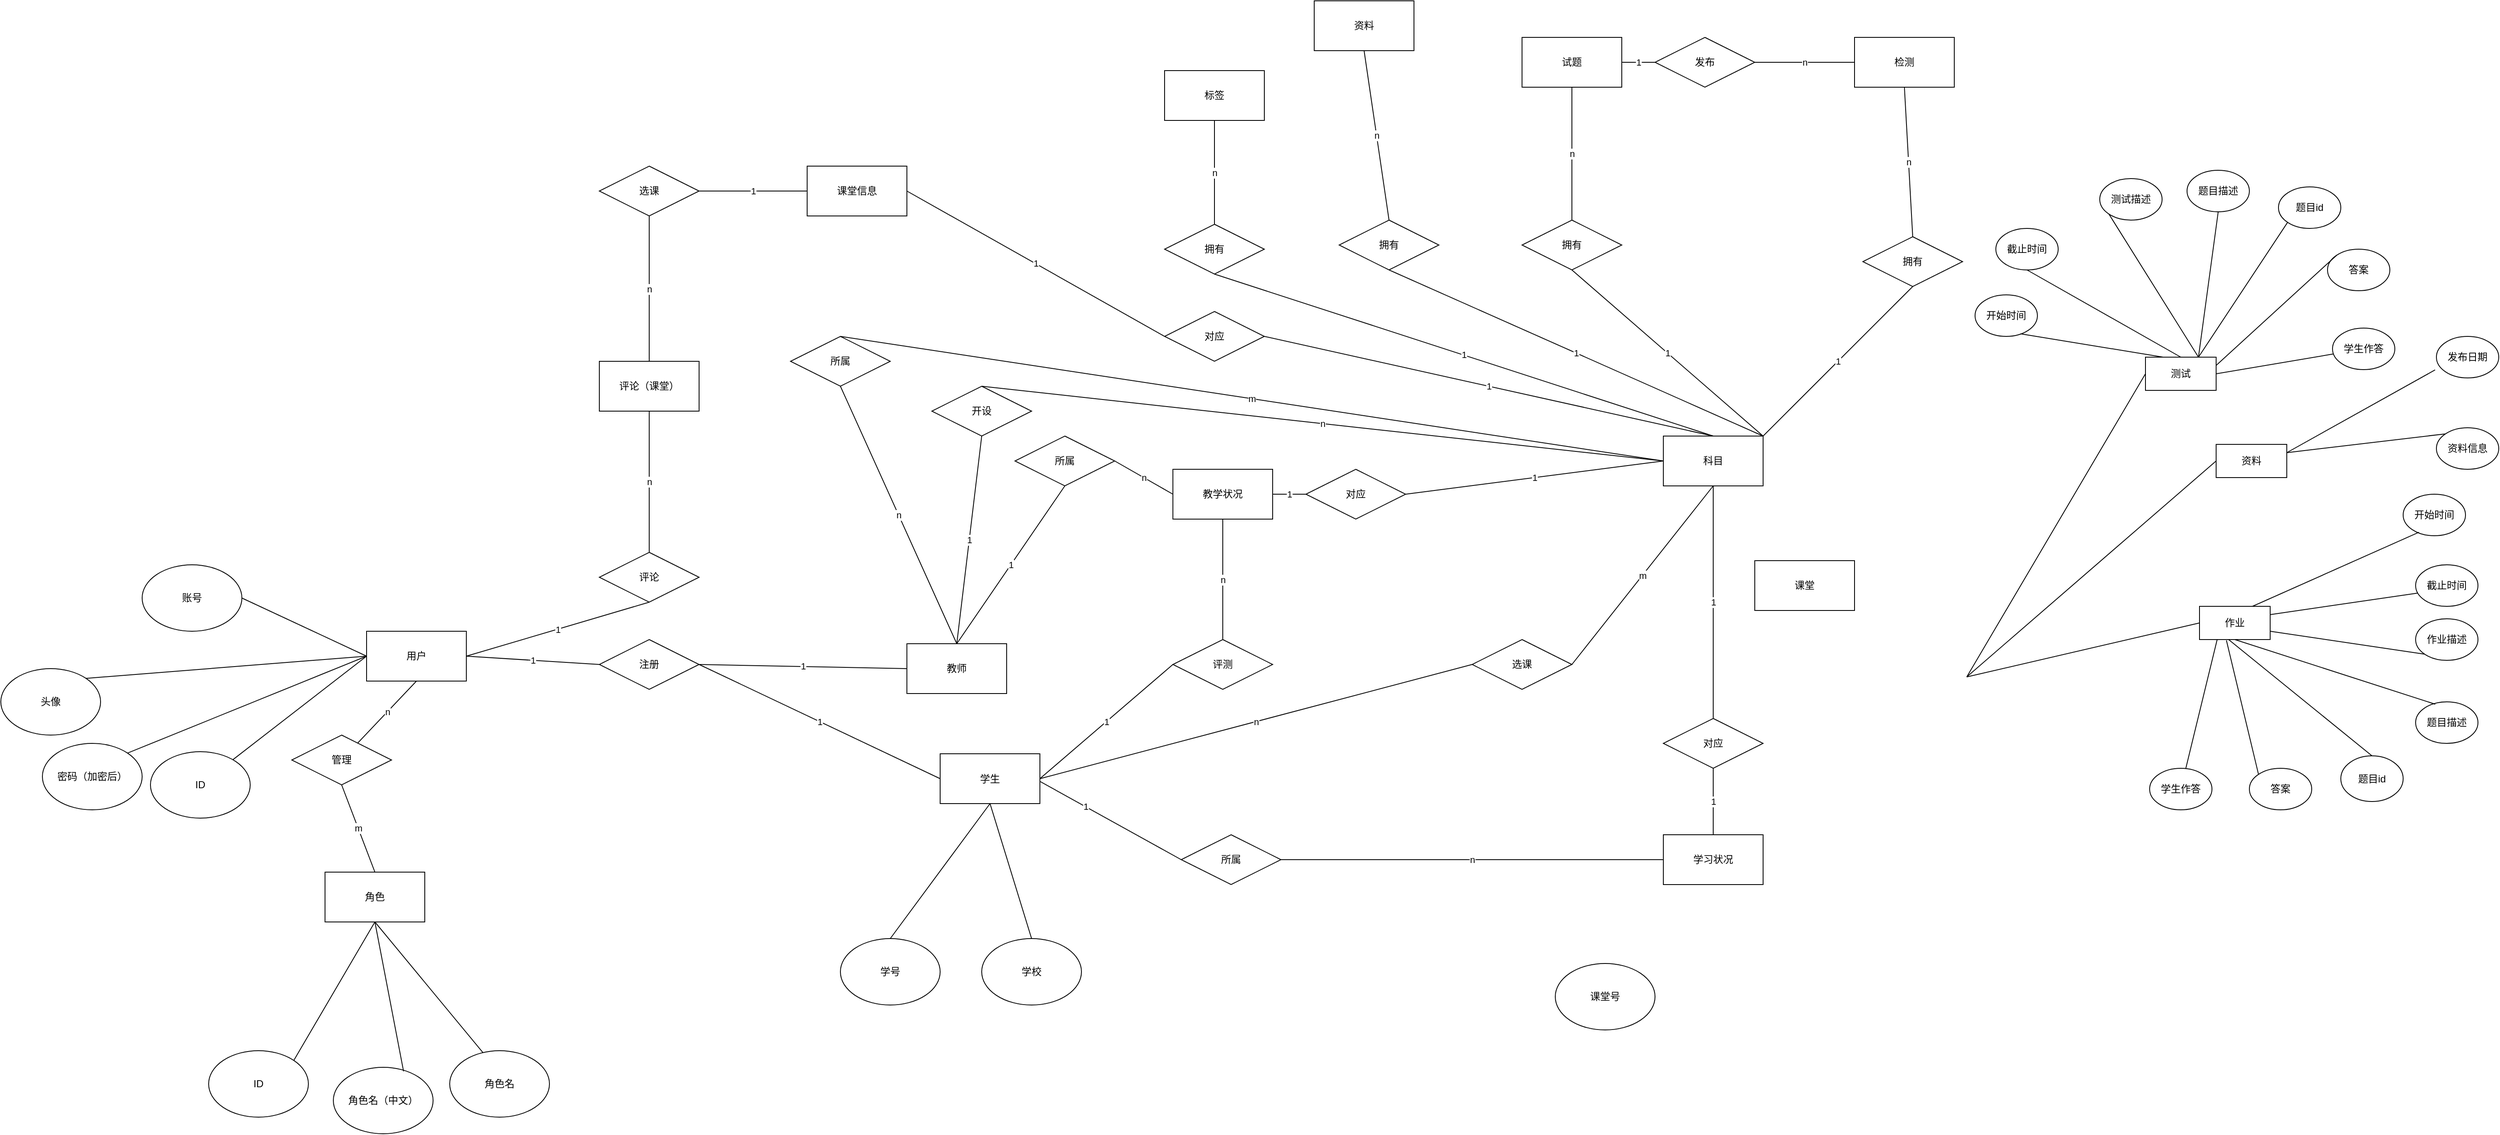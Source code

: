 <mxfile version="24.4.2" type="github">
  <diagram name="第 1 页" id="cqVoouBwEhZ9X5KKcfai">
    <mxGraphModel dx="3154" dy="1915" grid="1" gridSize="10" guides="1" tooltips="1" connect="1" arrows="1" fold="1" page="1" pageScale="1" pageWidth="827" pageHeight="1169" math="0" shadow="0">
      <root>
        <mxCell id="0" />
        <mxCell id="1" parent="0" />
        <mxCell id="4bgU9eHifBUtjP_TErYf-2" value="教师" style="rounded=0;whiteSpace=wrap;html=1;" parent="1" vertex="1">
          <mxGeometry y="130" width="120" height="60" as="geometry" />
        </mxCell>
        <mxCell id="4bgU9eHifBUtjP_TErYf-3" value="角色" style="rounded=0;whiteSpace=wrap;html=1;" parent="1" vertex="1">
          <mxGeometry x="-700" y="405" width="120" height="60" as="geometry" />
        </mxCell>
        <mxCell id="4bgU9eHifBUtjP_TErYf-4" value="科目" style="rounded=0;whiteSpace=wrap;html=1;" parent="1" vertex="1">
          <mxGeometry x="910" y="-120" width="120" height="60" as="geometry" />
        </mxCell>
        <mxCell id="4bgU9eHifBUtjP_TErYf-6" value="用户" style="rounded=0;whiteSpace=wrap;html=1;" parent="1" vertex="1">
          <mxGeometry x="-650" y="115" width="120" height="60" as="geometry" />
        </mxCell>
        <mxCell id="4bgU9eHifBUtjP_TErYf-8" value="课堂信息" style="rounded=0;whiteSpace=wrap;html=1;" parent="1" vertex="1">
          <mxGeometry x="-120" y="-445" width="120" height="60" as="geometry" />
        </mxCell>
        <mxCell id="_ENiOjXf8TxeeVIYlNAx-7" value="" style="edgeStyle=orthogonalEdgeStyle;rounded=0;orthogonalLoop=1;jettySize=auto;html=1;curved=1;strokeColor=none;" parent="1" source="NrnrOwtd3N4r6KxvUDXM-1" target="4bgU9eHifBUtjP_TErYf-4" edge="1">
          <mxGeometry relative="1" as="geometry" />
        </mxCell>
        <mxCell id="_ENiOjXf8TxeeVIYlNAx-1" value="管理" style="rhombus;whiteSpace=wrap;html=1;" parent="1" vertex="1">
          <mxGeometry x="-740" y="240" width="120" height="60" as="geometry" />
        </mxCell>
        <mxCell id="_ENiOjXf8TxeeVIYlNAx-10" value="m" style="endArrow=none;html=1;rounded=0;exitX=0.5;exitY=1;exitDx=0;exitDy=0;entryX=0.5;entryY=0;entryDx=0;entryDy=0;" parent="1" source="_ENiOjXf8TxeeVIYlNAx-1" target="4bgU9eHifBUtjP_TErYf-3" edge="1">
          <mxGeometry width="50" height="50" relative="1" as="geometry">
            <mxPoint x="320" y="610" as="sourcePoint" />
            <mxPoint x="190" y="730" as="targetPoint" />
          </mxGeometry>
        </mxCell>
        <mxCell id="_ENiOjXf8TxeeVIYlNAx-12" value="注册" style="rhombus;whiteSpace=wrap;html=1;" parent="1" vertex="1">
          <mxGeometry x="-370" y="125" width="120" height="60" as="geometry" />
        </mxCell>
        <mxCell id="_ENiOjXf8TxeeVIYlNAx-14" value="n" style="endArrow=none;html=1;rounded=0;exitX=0.5;exitY=1;exitDx=0;exitDy=0;" parent="1" source="4bgU9eHifBUtjP_TErYf-6" target="_ENiOjXf8TxeeVIYlNAx-1" edge="1">
          <mxGeometry width="50" height="50" relative="1" as="geometry">
            <mxPoint x="390" y="500" as="sourcePoint" />
            <mxPoint x="390" y="530" as="targetPoint" />
          </mxGeometry>
        </mxCell>
        <mxCell id="_ENiOjXf8TxeeVIYlNAx-17" value="1" style="endArrow=none;html=1;rounded=0;exitX=0;exitY=0.5;exitDx=0;exitDy=0;entryX=1;entryY=0.5;entryDx=0;entryDy=0;" parent="1" source="_ENiOjXf8TxeeVIYlNAx-12" target="4bgU9eHifBUtjP_TErYf-6" edge="1">
          <mxGeometry width="50" height="50" relative="1" as="geometry">
            <mxPoint x="400" y="280" as="sourcePoint" />
            <mxPoint x="-100" y="370" as="targetPoint" />
          </mxGeometry>
        </mxCell>
        <mxCell id="_ENiOjXf8TxeeVIYlNAx-18" value="1" style="endArrow=none;html=1;rounded=0;entryX=0;entryY=0.5;entryDx=0;entryDy=0;exitX=1;exitY=0.5;exitDx=0;exitDy=0;" parent="1" source="_ENiOjXf8TxeeVIYlNAx-12" target="4bgU9eHifBUtjP_TErYf-1" edge="1">
          <mxGeometry width="50" height="50" relative="1" as="geometry">
            <mxPoint x="515" y="320" as="sourcePoint" />
            <mxPoint x="565" y="270" as="targetPoint" />
          </mxGeometry>
        </mxCell>
        <mxCell id="_ENiOjXf8TxeeVIYlNAx-19" value="1" style="endArrow=none;html=1;rounded=0;entryX=0;entryY=0.5;entryDx=0;entryDy=0;exitX=1;exitY=0.5;exitDx=0;exitDy=0;" parent="1" source="_ENiOjXf8TxeeVIYlNAx-12" target="4bgU9eHifBUtjP_TErYf-2" edge="1">
          <mxGeometry width="50" height="50" relative="1" as="geometry">
            <mxPoint x="515" y="320" as="sourcePoint" />
            <mxPoint x="565" y="270" as="targetPoint" />
          </mxGeometry>
        </mxCell>
        <mxCell id="_ENiOjXf8TxeeVIYlNAx-21" value="所属" style="rhombus;whiteSpace=wrap;html=1;" parent="1" vertex="1">
          <mxGeometry x="-140" y="-240" width="120" height="60" as="geometry" />
        </mxCell>
        <mxCell id="_ENiOjXf8TxeeVIYlNAx-22" value="选课" style="rhombus;whiteSpace=wrap;html=1;" parent="1" vertex="1">
          <mxGeometry x="680" y="125" width="120" height="60" as="geometry" />
        </mxCell>
        <mxCell id="_ENiOjXf8TxeeVIYlNAx-23" value="m" style="endArrow=none;html=1;rounded=0;entryX=0;entryY=0.5;entryDx=0;entryDy=0;exitX=0.5;exitY=0;exitDx=0;exitDy=0;" parent="1" source="_ENiOjXf8TxeeVIYlNAx-21" target="4bgU9eHifBUtjP_TErYf-4" edge="1">
          <mxGeometry width="50" height="50" relative="1" as="geometry">
            <mxPoint x="510" as="sourcePoint" />
            <mxPoint x="560" y="-50" as="targetPoint" />
          </mxGeometry>
        </mxCell>
        <mxCell id="_ENiOjXf8TxeeVIYlNAx-24" value="n" style="endArrow=none;html=1;rounded=0;exitX=0.5;exitY=1;exitDx=0;exitDy=0;entryX=0.5;entryY=0;entryDx=0;entryDy=0;" parent="1" source="_ENiOjXf8TxeeVIYlNAx-21" target="4bgU9eHifBUtjP_TErYf-2" edge="1">
          <mxGeometry width="50" height="50" relative="1" as="geometry">
            <mxPoint x="510" as="sourcePoint" />
            <mxPoint x="560" y="-50" as="targetPoint" />
          </mxGeometry>
        </mxCell>
        <mxCell id="_ENiOjXf8TxeeVIYlNAx-25" value="m" style="endArrow=none;html=1;rounded=0;entryX=0.5;entryY=1;entryDx=0;entryDy=0;exitX=1;exitY=0.5;exitDx=0;exitDy=0;" parent="1" source="_ENiOjXf8TxeeVIYlNAx-22" target="4bgU9eHifBUtjP_TErYf-4" edge="1">
          <mxGeometry width="50" height="50" relative="1" as="geometry">
            <mxPoint x="510" as="sourcePoint" />
            <mxPoint x="560" y="-50" as="targetPoint" />
          </mxGeometry>
        </mxCell>
        <mxCell id="_ENiOjXf8TxeeVIYlNAx-26" value="n" style="endArrow=none;html=1;rounded=0;entryX=1;entryY=0.5;entryDx=0;entryDy=0;exitX=0;exitY=0.5;exitDx=0;exitDy=0;" parent="1" source="_ENiOjXf8TxeeVIYlNAx-22" target="4bgU9eHifBUtjP_TErYf-1" edge="1">
          <mxGeometry width="50" height="50" relative="1" as="geometry">
            <mxPoint x="700" y="140" as="sourcePoint" />
            <mxPoint x="560" y="-50" as="targetPoint" />
          </mxGeometry>
        </mxCell>
        <mxCell id="_ENiOjXf8TxeeVIYlNAx-27" value="对应" style="rhombus;whiteSpace=wrap;html=1;" parent="1" vertex="1">
          <mxGeometry x="310" y="-270" width="120" height="60" as="geometry" />
        </mxCell>
        <mxCell id="_ENiOjXf8TxeeVIYlNAx-28" value="1" style="endArrow=none;html=1;rounded=0;entryX=1;entryY=0.5;entryDx=0;entryDy=0;exitX=0;exitY=0.5;exitDx=0;exitDy=0;" parent="1" source="_ENiOjXf8TxeeVIYlNAx-27" target="4bgU9eHifBUtjP_TErYf-8" edge="1">
          <mxGeometry width="50" height="50" relative="1" as="geometry">
            <mxPoint x="510" y="-100" as="sourcePoint" />
            <mxPoint x="560" y="-150" as="targetPoint" />
          </mxGeometry>
        </mxCell>
        <mxCell id="_ENiOjXf8TxeeVIYlNAx-29" value="1" style="endArrow=none;html=1;rounded=0;entryX=1;entryY=0.5;entryDx=0;entryDy=0;exitX=0.5;exitY=0;exitDx=0;exitDy=0;" parent="1" source="4bgU9eHifBUtjP_TErYf-4" target="_ENiOjXf8TxeeVIYlNAx-27" edge="1">
          <mxGeometry width="50" height="50" relative="1" as="geometry">
            <mxPoint x="510" y="-100" as="sourcePoint" />
            <mxPoint x="560" y="-150" as="targetPoint" />
          </mxGeometry>
        </mxCell>
        <mxCell id="_ENiOjXf8TxeeVIYlNAx-30" value="学习状况" style="rounded=0;whiteSpace=wrap;html=1;" parent="1" vertex="1">
          <mxGeometry x="910" y="360" width="120" height="60" as="geometry" />
        </mxCell>
        <mxCell id="_ENiOjXf8TxeeVIYlNAx-32" value="教学状况" style="rounded=0;whiteSpace=wrap;html=1;" parent="1" vertex="1">
          <mxGeometry x="320" y="-80" width="120" height="60" as="geometry" />
        </mxCell>
        <mxCell id="_ENiOjXf8TxeeVIYlNAx-40" value="评论（课堂）" style="rounded=0;whiteSpace=wrap;html=1;" parent="1" vertex="1">
          <mxGeometry x="-370" y="-210" width="120" height="60" as="geometry" />
        </mxCell>
        <mxCell id="_ENiOjXf8TxeeVIYlNAx-43" value="对应" style="rhombus;whiteSpace=wrap;html=1;" parent="1" vertex="1">
          <mxGeometry x="480" y="-80" width="120" height="60" as="geometry" />
        </mxCell>
        <mxCell id="_ENiOjXf8TxeeVIYlNAx-44" value="对应" style="rhombus;whiteSpace=wrap;html=1;" parent="1" vertex="1">
          <mxGeometry x="910" y="220" width="120" height="60" as="geometry" />
        </mxCell>
        <mxCell id="_ENiOjXf8TxeeVIYlNAx-45" value="1" style="endArrow=none;html=1;rounded=0;entryX=0;entryY=0.5;entryDx=0;entryDy=0;exitX=1;exitY=0.5;exitDx=0;exitDy=0;" parent="1" source="_ENiOjXf8TxeeVIYlNAx-43" target="4bgU9eHifBUtjP_TErYf-4" edge="1">
          <mxGeometry width="50" height="50" relative="1" as="geometry">
            <mxPoint x="370" as="sourcePoint" />
            <mxPoint x="420" y="-50" as="targetPoint" />
          </mxGeometry>
        </mxCell>
        <mxCell id="_ENiOjXf8TxeeVIYlNAx-46" value="1" style="endArrow=none;html=1;rounded=0;entryX=0;entryY=0.5;entryDx=0;entryDy=0;exitX=1;exitY=0.5;exitDx=0;exitDy=0;" parent="1" source="_ENiOjXf8TxeeVIYlNAx-32" target="_ENiOjXf8TxeeVIYlNAx-43" edge="1">
          <mxGeometry width="50" height="50" relative="1" as="geometry">
            <mxPoint x="370" as="sourcePoint" />
            <mxPoint x="420" y="-50" as="targetPoint" />
          </mxGeometry>
        </mxCell>
        <mxCell id="_ENiOjXf8TxeeVIYlNAx-47" value="1" style="endArrow=none;html=1;rounded=0;entryX=0.5;entryY=0;entryDx=0;entryDy=0;exitX=0.5;exitY=1;exitDx=0;exitDy=0;" parent="1" source="4bgU9eHifBUtjP_TErYf-4" target="_ENiOjXf8TxeeVIYlNAx-44" edge="1">
          <mxGeometry width="50" height="50" relative="1" as="geometry">
            <mxPoint x="580" y="-50" as="sourcePoint" />
            <mxPoint x="420" y="-50" as="targetPoint" />
          </mxGeometry>
        </mxCell>
        <mxCell id="_ENiOjXf8TxeeVIYlNAx-49" value="1" style="endArrow=none;html=1;rounded=0;entryX=0.5;entryY=0;entryDx=0;entryDy=0;exitX=0.5;exitY=1;exitDx=0;exitDy=0;" parent="1" source="_ENiOjXf8TxeeVIYlNAx-44" target="_ENiOjXf8TxeeVIYlNAx-30" edge="1">
          <mxGeometry width="50" height="50" relative="1" as="geometry">
            <mxPoint x="370" as="sourcePoint" />
            <mxPoint x="420" y="-50" as="targetPoint" />
          </mxGeometry>
        </mxCell>
        <mxCell id="_ENiOjXf8TxeeVIYlNAx-51" value="所属" style="rhombus;whiteSpace=wrap;html=1;" parent="1" vertex="1">
          <mxGeometry x="130" y="-120" width="120" height="60" as="geometry" />
        </mxCell>
        <mxCell id="_ENiOjXf8TxeeVIYlNAx-52" value="所属" style="rhombus;whiteSpace=wrap;html=1;" parent="1" vertex="1">
          <mxGeometry x="330" y="360" width="120" height="60" as="geometry" />
        </mxCell>
        <mxCell id="_ENiOjXf8TxeeVIYlNAx-53" value="1" style="endArrow=none;html=1;rounded=0;entryX=0;entryY=0.5;entryDx=0;entryDy=0;exitX=0.5;exitY=0;exitDx=0;exitDy=0;" parent="1" source="4bgU9eHifBUtjP_TErYf-1" target="_ENiOjXf8TxeeVIYlNAx-52" edge="1">
          <mxGeometry width="50" height="50" relative="1" as="geometry">
            <mxPoint x="370" y="100" as="sourcePoint" />
            <mxPoint x="420" y="50" as="targetPoint" />
          </mxGeometry>
        </mxCell>
        <mxCell id="_ENiOjXf8TxeeVIYlNAx-54" value="n" style="endArrow=none;html=1;rounded=0;entryX=0;entryY=0.5;entryDx=0;entryDy=0;exitX=1;exitY=0.5;exitDx=0;exitDy=0;" parent="1" source="_ENiOjXf8TxeeVIYlNAx-52" target="_ENiOjXf8TxeeVIYlNAx-30" edge="1">
          <mxGeometry width="50" height="50" relative="1" as="geometry">
            <mxPoint x="370" y="100" as="sourcePoint" />
            <mxPoint x="420" y="50" as="targetPoint" />
          </mxGeometry>
        </mxCell>
        <mxCell id="_ENiOjXf8TxeeVIYlNAx-55" value="1" style="endArrow=none;html=1;rounded=0;entryX=0.5;entryY=1;entryDx=0;entryDy=0;exitX=0.5;exitY=0;exitDx=0;exitDy=0;" parent="1" source="4bgU9eHifBUtjP_TErYf-2" target="_ENiOjXf8TxeeVIYlNAx-51" edge="1">
          <mxGeometry width="50" height="50" relative="1" as="geometry">
            <mxPoint x="370" y="100" as="sourcePoint" />
            <mxPoint x="420" y="50" as="targetPoint" />
          </mxGeometry>
        </mxCell>
        <mxCell id="_ENiOjXf8TxeeVIYlNAx-56" value="n" style="endArrow=none;html=1;rounded=0;entryX=0;entryY=0.5;entryDx=0;entryDy=0;exitX=1;exitY=0.5;exitDx=0;exitDy=0;" parent="1" source="_ENiOjXf8TxeeVIYlNAx-51" target="_ENiOjXf8TxeeVIYlNAx-32" edge="1">
          <mxGeometry width="50" height="50" relative="1" as="geometry">
            <mxPoint x="370" y="100" as="sourcePoint" />
            <mxPoint x="420" y="50" as="targetPoint" />
          </mxGeometry>
        </mxCell>
        <mxCell id="_ENiOjXf8TxeeVIYlNAx-58" value="标签" style="rounded=0;whiteSpace=wrap;html=1;" parent="1" vertex="1">
          <mxGeometry x="310" y="-560" width="120" height="60" as="geometry" />
        </mxCell>
        <mxCell id="_ENiOjXf8TxeeVIYlNAx-59" value="拥有" style="rhombus;whiteSpace=wrap;html=1;" parent="1" vertex="1">
          <mxGeometry x="310" y="-375" width="120" height="60" as="geometry" />
        </mxCell>
        <mxCell id="_ENiOjXf8TxeeVIYlNAx-60" value="1" style="endArrow=none;html=1;rounded=0;entryX=0.5;entryY=1;entryDx=0;entryDy=0;exitX=0.5;exitY=0;exitDx=0;exitDy=0;" parent="1" source="4bgU9eHifBUtjP_TErYf-4" target="_ENiOjXf8TxeeVIYlNAx-59" edge="1">
          <mxGeometry width="50" height="50" relative="1" as="geometry">
            <mxPoint x="550" y="-200" as="sourcePoint" />
            <mxPoint x="600" y="-250" as="targetPoint" />
          </mxGeometry>
        </mxCell>
        <mxCell id="_ENiOjXf8TxeeVIYlNAx-61" value="n" style="endArrow=none;html=1;rounded=0;exitX=0.5;exitY=0;exitDx=0;exitDy=0;" parent="1" source="_ENiOjXf8TxeeVIYlNAx-59" target="_ENiOjXf8TxeeVIYlNAx-58" edge="1">
          <mxGeometry width="50" height="50" relative="1" as="geometry">
            <mxPoint x="550" y="-200" as="sourcePoint" />
            <mxPoint x="600" y="-250" as="targetPoint" />
          </mxGeometry>
        </mxCell>
        <mxCell id="_ENiOjXf8TxeeVIYlNAx-62" value="选课" style="rhombus;whiteSpace=wrap;html=1;" parent="1" vertex="1">
          <mxGeometry x="-370" y="-445" width="120" height="60" as="geometry" />
        </mxCell>
        <mxCell id="_ENiOjXf8TxeeVIYlNAx-63" value="n" style="endArrow=none;html=1;rounded=0;entryX=0.5;entryY=0;entryDx=0;entryDy=0;exitX=0.5;exitY=1;exitDx=0;exitDy=0;" parent="1" source="_ENiOjXf8TxeeVIYlNAx-62" target="_ENiOjXf8TxeeVIYlNAx-40" edge="1">
          <mxGeometry width="50" height="50" relative="1" as="geometry">
            <mxPoint x="560" y="-300" as="sourcePoint" />
            <mxPoint x="610" y="-350" as="targetPoint" />
          </mxGeometry>
        </mxCell>
        <mxCell id="_ENiOjXf8TxeeVIYlNAx-64" value="1" style="endArrow=none;html=1;rounded=0;entryX=1;entryY=0.5;entryDx=0;entryDy=0;exitX=0;exitY=0.5;exitDx=0;exitDy=0;" parent="1" source="4bgU9eHifBUtjP_TErYf-8" target="_ENiOjXf8TxeeVIYlNAx-62" edge="1">
          <mxGeometry width="50" height="50" relative="1" as="geometry">
            <mxPoint x="560" y="-300" as="sourcePoint" />
            <mxPoint x="610" y="-350" as="targetPoint" />
          </mxGeometry>
        </mxCell>
        <mxCell id="_ENiOjXf8TxeeVIYlNAx-66" value="账号" style="ellipse;whiteSpace=wrap;html=1;" parent="1" vertex="1">
          <mxGeometry x="-920" y="35" width="120" height="80" as="geometry" />
        </mxCell>
        <mxCell id="_ENiOjXf8TxeeVIYlNAx-67" value="ID" style="ellipse;whiteSpace=wrap;html=1;" parent="1" vertex="1">
          <mxGeometry x="-910" y="260" width="120" height="80" as="geometry" />
        </mxCell>
        <mxCell id="_ENiOjXf8TxeeVIYlNAx-68" value="密码（加密后）" style="ellipse;whiteSpace=wrap;html=1;" parent="1" vertex="1">
          <mxGeometry x="-1040" y="250" width="120" height="80" as="geometry" />
        </mxCell>
        <mxCell id="_ENiOjXf8TxeeVIYlNAx-69" value="" style="endArrow=none;html=1;rounded=0;exitX=0;exitY=0.5;exitDx=0;exitDy=0;" parent="1" source="4bgU9eHifBUtjP_TErYf-6" target="_ENiOjXf8TxeeVIYlNAx-67" edge="1">
          <mxGeometry width="50" height="50" relative="1" as="geometry">
            <mxPoint x="450" y="340" as="sourcePoint" />
            <mxPoint x="500" y="290" as="targetPoint" />
          </mxGeometry>
        </mxCell>
        <mxCell id="_ENiOjXf8TxeeVIYlNAx-70" value="" style="endArrow=none;html=1;rounded=0;entryX=1;entryY=0.5;entryDx=0;entryDy=0;exitX=0;exitY=0.5;exitDx=0;exitDy=0;" parent="1" source="4bgU9eHifBUtjP_TErYf-6" target="_ENiOjXf8TxeeVIYlNAx-66" edge="1">
          <mxGeometry width="50" height="50" relative="1" as="geometry">
            <mxPoint x="320" y="350" as="sourcePoint" />
            <mxPoint x="500" y="290" as="targetPoint" />
          </mxGeometry>
        </mxCell>
        <mxCell id="_ENiOjXf8TxeeVIYlNAx-71" value="" style="endArrow=none;html=1;rounded=0;exitX=1;exitY=0;exitDx=0;exitDy=0;entryX=0;entryY=0.5;entryDx=0;entryDy=0;" parent="1" source="_ENiOjXf8TxeeVIYlNAx-68" target="4bgU9eHifBUtjP_TErYf-6" edge="1">
          <mxGeometry width="50" height="50" relative="1" as="geometry">
            <mxPoint x="450" y="340" as="sourcePoint" />
            <mxPoint x="320" y="350" as="targetPoint" />
          </mxGeometry>
        </mxCell>
        <mxCell id="_ENiOjXf8TxeeVIYlNAx-82" value="角色名（中文）" style="ellipse;whiteSpace=wrap;html=1;" parent="1" vertex="1">
          <mxGeometry x="-690" y="640" width="120" height="80" as="geometry" />
        </mxCell>
        <mxCell id="_ENiOjXf8TxeeVIYlNAx-83" value="角色名" style="ellipse;whiteSpace=wrap;html=1;" parent="1" vertex="1">
          <mxGeometry x="-550" y="620" width="120" height="80" as="geometry" />
        </mxCell>
        <mxCell id="_ENiOjXf8TxeeVIYlNAx-84" value="" style="endArrow=none;html=1;rounded=0;exitX=0.335;exitY=0.032;exitDx=0;exitDy=0;entryX=0.5;entryY=1;entryDx=0;entryDy=0;exitPerimeter=0;" parent="1" source="_ENiOjXf8TxeeVIYlNAx-83" target="4bgU9eHifBUtjP_TErYf-3" edge="1">
          <mxGeometry width="50" height="50" relative="1" as="geometry">
            <mxPoint x="450" y="640" as="sourcePoint" />
            <mxPoint x="130" y="770" as="targetPoint" />
          </mxGeometry>
        </mxCell>
        <mxCell id="_ENiOjXf8TxeeVIYlNAx-85" value="" style="endArrow=none;html=1;rounded=0;entryX=0.5;entryY=1;entryDx=0;entryDy=0;exitX=0.704;exitY=0.06;exitDx=0;exitDy=0;exitPerimeter=0;" parent="1" source="_ENiOjXf8TxeeVIYlNAx-82" target="4bgU9eHifBUtjP_TErYf-3" edge="1">
          <mxGeometry width="50" height="50" relative="1" as="geometry">
            <mxPoint x="450" y="640" as="sourcePoint" />
            <mxPoint x="500" y="590" as="targetPoint" />
          </mxGeometry>
        </mxCell>
        <mxCell id="_ENiOjXf8TxeeVIYlNAx-86" value="ID" style="ellipse;whiteSpace=wrap;html=1;" parent="1" vertex="1">
          <mxGeometry x="-840" y="620" width="120" height="80" as="geometry" />
        </mxCell>
        <mxCell id="_ENiOjXf8TxeeVIYlNAx-88" value="" style="endArrow=none;html=1;rounded=0;entryX=0.5;entryY=1;entryDx=0;entryDy=0;exitX=1;exitY=0;exitDx=0;exitDy=0;" parent="1" source="_ENiOjXf8TxeeVIYlNAx-86" target="4bgU9eHifBUtjP_TErYf-3" edge="1">
          <mxGeometry width="50" height="50" relative="1" as="geometry">
            <mxPoint x="250" y="790" as="sourcePoint" />
            <mxPoint x="300" y="740" as="targetPoint" />
          </mxGeometry>
        </mxCell>
        <mxCell id="_ENiOjXf8TxeeVIYlNAx-92" value="头像" style="ellipse;whiteSpace=wrap;html=1;" parent="1" vertex="1">
          <mxGeometry x="-1090" y="160" width="120" height="80" as="geometry" />
        </mxCell>
        <mxCell id="_ENiOjXf8TxeeVIYlNAx-99" value="" style="endArrow=none;html=1;rounded=0;entryX=0;entryY=0.5;entryDx=0;entryDy=0;exitX=1;exitY=0;exitDx=0;exitDy=0;" parent="1" source="_ENiOjXf8TxeeVIYlNAx-92" target="4bgU9eHifBUtjP_TErYf-6" edge="1">
          <mxGeometry width="50" height="50" relative="1" as="geometry">
            <mxPoint x="470" y="390" as="sourcePoint" />
            <mxPoint x="520" y="340" as="targetPoint" />
          </mxGeometry>
        </mxCell>
        <mxCell id="p0-o4S79YIVxH50bc59x-37" value="测试&lt;span style=&quot;color: rgba(0, 0, 0, 0); font-family: monospace; font-size: 0px; text-align: start; text-wrap: nowrap;&quot;&gt;%3CmxGraphModel%3E%3Croot%3E%3CmxCell%20id%3D%220%22%2F%3E%3CmxCell%20id%3D%221%22%20parent%3D%220%22%2F%3E%3CmxCell%20id%3D%222%22%20value%3D%22%E8%AF%BE%E7%A8%8B%22%20style%3D%22rounded%3D0%3BwhiteSpace%3Dwrap%3Bhtml%3D1%3BfillColor%3D%23d5e8d4%3BstrokeColor%3D%2382b366%3B%22%20vertex%3D%221%22%20parent%3D%221%22%3E%3CmxGeometry%20x%3D%221198%22%20y%3D%22100%22%20width%3D%2285%22%20height%3D%2240%22%20as%3D%22geometry%22%2F%3E%3C%2FmxCell%3E%3C%2Froot%3E%3C%2FmxGraphModel%3E&lt;/span&gt;" style="rounded=0;whiteSpace=wrap;html=1;" parent="1" vertex="1">
          <mxGeometry x="1490" y="-215" width="85" height="40" as="geometry" />
        </mxCell>
        <mxCell id="p0-o4S79YIVxH50bc59x-38" value="资料" style="rounded=0;whiteSpace=wrap;html=1;" parent="1" vertex="1">
          <mxGeometry x="1575" y="-110" width="85" height="40" as="geometry" />
        </mxCell>
        <mxCell id="p0-o4S79YIVxH50bc59x-39" value="作业" style="rounded=0;whiteSpace=wrap;html=1;" parent="1" vertex="1">
          <mxGeometry x="1555" y="85" width="85" height="40" as="geometry" />
        </mxCell>
        <mxCell id="p0-o4S79YIVxH50bc59x-52" value="开始时间" style="ellipse;whiteSpace=wrap;html=1;" parent="1" vertex="1">
          <mxGeometry x="1285" y="-290" width="75" height="50" as="geometry" />
        </mxCell>
        <mxCell id="p0-o4S79YIVxH50bc59x-53" value="截止时间" style="ellipse;whiteSpace=wrap;html=1;" parent="1" vertex="1">
          <mxGeometry x="1310" y="-370" width="75" height="50" as="geometry" />
        </mxCell>
        <mxCell id="p0-o4S79YIVxH50bc59x-54" value="测试描述" style="ellipse;whiteSpace=wrap;html=1;" parent="1" vertex="1">
          <mxGeometry x="1435" y="-430" width="75" height="50" as="geometry" />
        </mxCell>
        <mxCell id="p0-o4S79YIVxH50bc59x-59" value="" style="endArrow=none;html=1;rounded=0;entryX=0.727;entryY=0.937;entryDx=0;entryDy=0;entryPerimeter=0;exitX=0.25;exitY=0;exitDx=0;exitDy=0;" parent="1" source="p0-o4S79YIVxH50bc59x-37" target="p0-o4S79YIVxH50bc59x-52" edge="1">
          <mxGeometry width="50" height="50" relative="1" as="geometry">
            <mxPoint x="1390" y="-120" as="sourcePoint" />
            <mxPoint x="1440" y="-170" as="targetPoint" />
          </mxGeometry>
        </mxCell>
        <mxCell id="p0-o4S79YIVxH50bc59x-60" value="" style="endArrow=none;html=1;rounded=0;entryX=0.5;entryY=1;entryDx=0;entryDy=0;exitX=0.5;exitY=0;exitDx=0;exitDy=0;" parent="1" source="p0-o4S79YIVxH50bc59x-37" target="p0-o4S79YIVxH50bc59x-53" edge="1">
          <mxGeometry width="50" height="50" relative="1" as="geometry">
            <mxPoint x="1526" y="-190" as="sourcePoint" />
            <mxPoint x="1445" y="-223" as="targetPoint" />
          </mxGeometry>
        </mxCell>
        <mxCell id="p0-o4S79YIVxH50bc59x-61" value="" style="endArrow=none;html=1;rounded=0;entryX=0;entryY=1;entryDx=0;entryDy=0;exitX=0.75;exitY=0;exitDx=0;exitDy=0;" parent="1" source="p0-o4S79YIVxH50bc59x-37" target="p0-o4S79YIVxH50bc59x-54" edge="1">
          <mxGeometry width="50" height="50" relative="1" as="geometry">
            <mxPoint x="1536" y="-180" as="sourcePoint" />
            <mxPoint x="1455" y="-213" as="targetPoint" />
          </mxGeometry>
        </mxCell>
        <mxCell id="p0-o4S79YIVxH50bc59x-62" value="题目描述" style="ellipse;whiteSpace=wrap;html=1;" parent="1" vertex="1">
          <mxGeometry x="1540" y="-440" width="75" height="50" as="geometry" />
        </mxCell>
        <mxCell id="p0-o4S79YIVxH50bc59x-64" value="题目id" style="ellipse;whiteSpace=wrap;html=1;" parent="1" vertex="1">
          <mxGeometry x="1650" y="-420" width="75" height="50" as="geometry" />
        </mxCell>
        <mxCell id="p0-o4S79YIVxH50bc59x-66" value="学生作答" style="ellipse;whiteSpace=wrap;html=1;" parent="1" vertex="1">
          <mxGeometry x="1715" y="-250" width="75" height="50" as="geometry" />
        </mxCell>
        <mxCell id="p0-o4S79YIVxH50bc59x-67" value="答案" style="ellipse;whiteSpace=wrap;html=1;" parent="1" vertex="1">
          <mxGeometry x="1709" y="-345" width="75" height="50" as="geometry" />
        </mxCell>
        <mxCell id="p0-o4S79YIVxH50bc59x-69" value="" style="endArrow=none;html=1;rounded=0;entryX=0.5;entryY=1;entryDx=0;entryDy=0;exitX=0.75;exitY=0;exitDx=0;exitDy=0;" parent="1" source="p0-o4S79YIVxH50bc59x-37" target="p0-o4S79YIVxH50bc59x-62" edge="1">
          <mxGeometry width="50" height="50" relative="1" as="geometry">
            <mxPoint x="1560" y="-200" as="sourcePoint" />
            <mxPoint x="1620" y="-290" as="targetPoint" />
          </mxGeometry>
        </mxCell>
        <mxCell id="p0-o4S79YIVxH50bc59x-70" value="" style="endArrow=none;html=1;rounded=0;entryX=0;entryY=1;entryDx=0;entryDy=0;exitX=0.75;exitY=0;exitDx=0;exitDy=0;" parent="1" source="p0-o4S79YIVxH50bc59x-37" target="p0-o4S79YIVxH50bc59x-64" edge="1">
          <mxGeometry width="50" height="50" relative="1" as="geometry">
            <mxPoint x="1564" y="-210" as="sourcePoint" />
            <mxPoint x="1588" y="-320" as="targetPoint" />
          </mxGeometry>
        </mxCell>
        <mxCell id="p0-o4S79YIVxH50bc59x-71" value="" style="endArrow=none;html=1;rounded=0;entryX=0;entryY=0;entryDx=0;entryDy=0;exitX=1;exitY=0.25;exitDx=0;exitDy=0;" parent="1" source="p0-o4S79YIVxH50bc59x-37" target="p0-o4S79YIVxH50bc59x-67" edge="1">
          <mxGeometry width="50" height="50" relative="1" as="geometry">
            <mxPoint x="1564" y="-210" as="sourcePoint" />
            <mxPoint x="1661" y="-317" as="targetPoint" />
          </mxGeometry>
        </mxCell>
        <mxCell id="p0-o4S79YIVxH50bc59x-72" value="" style="endArrow=none;html=1;rounded=0;exitX=1;exitY=0.5;exitDx=0;exitDy=0;" parent="1" source="p0-o4S79YIVxH50bc59x-37" target="p0-o4S79YIVxH50bc59x-66" edge="1">
          <mxGeometry width="50" height="50" relative="1" as="geometry">
            <mxPoint x="1580" y="-200" as="sourcePoint" />
            <mxPoint x="1671" y="-307" as="targetPoint" />
          </mxGeometry>
        </mxCell>
        <mxCell id="p0-o4S79YIVxH50bc59x-76" value="" style="endArrow=none;html=1;rounded=0;exitX=1;exitY=0;exitDx=0;exitDy=0;entryX=0;entryY=0.5;entryDx=0;entryDy=0;" parent="1" target="p0-o4S79YIVxH50bc59x-37" edge="1">
          <mxGeometry width="50" height="50" relative="1" as="geometry">
            <mxPoint x="1275" y="170" as="sourcePoint" />
            <mxPoint x="1490" y="-200" as="targetPoint" />
          </mxGeometry>
        </mxCell>
        <mxCell id="p0-o4S79YIVxH50bc59x-77" value="" style="endArrow=none;html=1;rounded=0;exitX=1;exitY=0;exitDx=0;exitDy=0;entryX=0;entryY=0.5;entryDx=0;entryDy=0;" parent="1" target="p0-o4S79YIVxH50bc59x-38" edge="1">
          <mxGeometry width="50" height="50" relative="1" as="geometry">
            <mxPoint x="1275" y="170" as="sourcePoint" />
            <mxPoint x="1500" y="-190" as="targetPoint" />
          </mxGeometry>
        </mxCell>
        <mxCell id="p0-o4S79YIVxH50bc59x-79" value="" style="endArrow=none;html=1;rounded=0;exitX=1;exitY=0;exitDx=0;exitDy=0;entryX=0;entryY=0.5;entryDx=0;entryDy=0;" parent="1" target="p0-o4S79YIVxH50bc59x-39" edge="1">
          <mxGeometry width="50" height="50" relative="1" as="geometry">
            <mxPoint x="1275" y="170" as="sourcePoint" />
            <mxPoint x="1585" y="-80" as="targetPoint" />
          </mxGeometry>
        </mxCell>
        <mxCell id="p0-o4S79YIVxH50bc59x-81" value="发布日期" style="ellipse;whiteSpace=wrap;html=1;" parent="1" vertex="1">
          <mxGeometry x="1840" y="-240" width="75" height="50" as="geometry" />
        </mxCell>
        <mxCell id="p0-o4S79YIVxH50bc59x-82" value="资料信息" style="ellipse;whiteSpace=wrap;html=1;" parent="1" vertex="1">
          <mxGeometry x="1840" y="-130" width="75" height="50" as="geometry" />
        </mxCell>
        <mxCell id="p0-o4S79YIVxH50bc59x-83" value="" style="endArrow=none;html=1;rounded=0;exitX=1;exitY=0.25;exitDx=0;exitDy=0;entryX=-0.021;entryY=0.807;entryDx=0;entryDy=0;entryPerimeter=0;" parent="1" source="p0-o4S79YIVxH50bc59x-38" target="p0-o4S79YIVxH50bc59x-81" edge="1">
          <mxGeometry width="50" height="50" relative="1" as="geometry">
            <mxPoint x="1530" y="-120" as="sourcePoint" />
            <mxPoint x="1875" y="-225" as="targetPoint" />
          </mxGeometry>
        </mxCell>
        <mxCell id="p0-o4S79YIVxH50bc59x-84" value="" style="endArrow=none;html=1;rounded=0;exitX=1;exitY=0.25;exitDx=0;exitDy=0;entryX=0;entryY=0;entryDx=0;entryDy=0;" parent="1" source="p0-o4S79YIVxH50bc59x-38" target="p0-o4S79YIVxH50bc59x-82" edge="1">
          <mxGeometry width="50" height="50" relative="1" as="geometry">
            <mxPoint x="1540" y="-100" as="sourcePoint" />
            <mxPoint x="1620" y="-145" as="targetPoint" />
          </mxGeometry>
        </mxCell>
        <mxCell id="p0-o4S79YIVxH50bc59x-85" value="开始时间" style="ellipse;whiteSpace=wrap;html=1;" parent="1" vertex="1">
          <mxGeometry x="1800" y="-50" width="75" height="50" as="geometry" />
        </mxCell>
        <mxCell id="p0-o4S79YIVxH50bc59x-86" value="截止时间" style="ellipse;whiteSpace=wrap;html=1;" parent="1" vertex="1">
          <mxGeometry x="1815" y="35" width="75" height="50" as="geometry" />
        </mxCell>
        <mxCell id="p0-o4S79YIVxH50bc59x-87" value="作业描述" style="ellipse;whiteSpace=wrap;html=1;" parent="1" vertex="1">
          <mxGeometry x="1815" y="100" width="75" height="50" as="geometry" />
        </mxCell>
        <mxCell id="p0-o4S79YIVxH50bc59x-88" value="" style="endArrow=none;html=1;rounded=0;entryX=0.253;entryY=0.916;entryDx=0;entryDy=0;entryPerimeter=0;exitX=0.75;exitY=0;exitDx=0;exitDy=0;" parent="1" source="p0-o4S79YIVxH50bc59x-39" target="p0-o4S79YIVxH50bc59x-85" edge="1">
          <mxGeometry width="50" height="50" relative="1" as="geometry">
            <mxPoint x="1550" y="80" as="sourcePoint" />
            <mxPoint x="1732.025" y="-8.15" as="targetPoint" />
          </mxGeometry>
        </mxCell>
        <mxCell id="p0-o4S79YIVxH50bc59x-89" value="" style="endArrow=none;html=1;rounded=0;entryX=0.028;entryY=0.682;entryDx=0;entryDy=0;exitX=1;exitY=0.25;exitDx=0;exitDy=0;entryPerimeter=0;" parent="1" source="p0-o4S79YIVxH50bc59x-39" target="p0-o4S79YIVxH50bc59x-86" edge="1">
          <mxGeometry width="50" height="50" relative="1" as="geometry">
            <mxPoint x="1850" y="125" as="sourcePoint" />
            <mxPoint x="1867.5" y="80" as="targetPoint" />
          </mxGeometry>
        </mxCell>
        <mxCell id="p0-o4S79YIVxH50bc59x-90" value="" style="endArrow=none;html=1;rounded=0;entryX=0;entryY=1;entryDx=0;entryDy=0;exitX=1;exitY=0.75;exitDx=0;exitDy=0;" parent="1" source="p0-o4S79YIVxH50bc59x-39" target="p0-o4S79YIVxH50bc59x-87" edge="1">
          <mxGeometry width="50" height="50" relative="1" as="geometry">
            <mxPoint x="1871" y="125" as="sourcePoint" />
            <mxPoint x="1772" y="127" as="targetPoint" />
          </mxGeometry>
        </mxCell>
        <mxCell id="p0-o4S79YIVxH50bc59x-91" value="题目描述" style="ellipse;whiteSpace=wrap;html=1;" parent="1" vertex="1">
          <mxGeometry x="1815" y="200" width="75" height="50" as="geometry" />
        </mxCell>
        <mxCell id="p0-o4S79YIVxH50bc59x-92" value="题目id" style="ellipse;whiteSpace=wrap;html=1;" parent="1" vertex="1">
          <mxGeometry x="1725" y="265" width="75" height="55" as="geometry" />
        </mxCell>
        <mxCell id="p0-o4S79YIVxH50bc59x-93" value="学生作答" style="ellipse;whiteSpace=wrap;html=1;" parent="1" vertex="1">
          <mxGeometry x="1495" y="280" width="75" height="50" as="geometry" />
        </mxCell>
        <mxCell id="p0-o4S79YIVxH50bc59x-94" value="答案" style="ellipse;whiteSpace=wrap;html=1;" parent="1" vertex="1">
          <mxGeometry x="1615" y="280" width="75" height="50" as="geometry" />
        </mxCell>
        <mxCell id="p0-o4S79YIVxH50bc59x-95" value="" style="endArrow=none;html=1;rounded=0;entryX=0.316;entryY=0.057;entryDx=0;entryDy=0;exitX=0.5;exitY=1;exitDx=0;exitDy=0;entryPerimeter=0;" parent="1" source="p0-o4S79YIVxH50bc59x-39" target="p0-o4S79YIVxH50bc59x-91" edge="1">
          <mxGeometry width="50" height="50" relative="1" as="geometry">
            <mxPoint x="1871" y="125" as="sourcePoint" />
            <mxPoint x="1937" y="50" as="targetPoint" />
          </mxGeometry>
        </mxCell>
        <mxCell id="p0-o4S79YIVxH50bc59x-96" value="" style="endArrow=none;html=1;rounded=0;entryX=0.5;entryY=0;entryDx=0;entryDy=0;exitX=0.412;exitY=1;exitDx=0;exitDy=0;exitPerimeter=0;" parent="1" source="p0-o4S79YIVxH50bc59x-39" target="p0-o4S79YIVxH50bc59x-92" edge="1">
          <mxGeometry width="50" height="50" relative="1" as="geometry">
            <mxPoint x="1871" y="125" as="sourcePoint" />
            <mxPoint x="1905" y="20" as="targetPoint" />
          </mxGeometry>
        </mxCell>
        <mxCell id="p0-o4S79YIVxH50bc59x-97" value="" style="endArrow=none;html=1;rounded=0;entryX=0;entryY=0;entryDx=0;entryDy=0;exitX=0.381;exitY=1.025;exitDx=0;exitDy=0;exitPerimeter=0;" parent="1" source="p0-o4S79YIVxH50bc59x-39" target="p0-o4S79YIVxH50bc59x-94" edge="1">
          <mxGeometry width="50" height="50" relative="1" as="geometry">
            <mxPoint x="1892" y="135" as="sourcePoint" />
            <mxPoint x="1978" y="23" as="targetPoint" />
          </mxGeometry>
        </mxCell>
        <mxCell id="p0-o4S79YIVxH50bc59x-98" value="" style="endArrow=none;html=1;rounded=0;exitX=0.25;exitY=1;exitDx=0;exitDy=0;" parent="1" source="p0-o4S79YIVxH50bc59x-39" target="p0-o4S79YIVxH50bc59x-93" edge="1">
          <mxGeometry width="50" height="50" relative="1" as="geometry">
            <mxPoint x="1892" y="145" as="sourcePoint" />
            <mxPoint x="1988" y="33" as="targetPoint" />
          </mxGeometry>
        </mxCell>
        <mxCell id="NrnrOwtd3N4r6KxvUDXM-2" value="1" style="endArrow=none;html=1;rounded=0;exitX=0.5;exitY=0;exitDx=0;exitDy=0;entryX=0.5;entryY=1;entryDx=0;entryDy=0;" parent="1" source="4bgU9eHifBUtjP_TErYf-2" target="NrnrOwtd3N4r6KxvUDXM-1" edge="1">
          <mxGeometry width="50" height="50" relative="1" as="geometry">
            <mxPoint x="600" y="70" as="sourcePoint" />
            <mxPoint x="650" y="20" as="targetPoint" />
          </mxGeometry>
        </mxCell>
        <mxCell id="NrnrOwtd3N4r6KxvUDXM-3" value="n" style="endArrow=none;html=1;rounded=0;exitX=0.5;exitY=0;exitDx=0;exitDy=0;entryX=0;entryY=0.5;entryDx=0;entryDy=0;" parent="1" source="NrnrOwtd3N4r6KxvUDXM-1" target="4bgU9eHifBUtjP_TErYf-4" edge="1">
          <mxGeometry width="50" height="50" relative="1" as="geometry">
            <mxPoint x="600" y="70" as="sourcePoint" />
            <mxPoint x="900" y="-90" as="targetPoint" />
          </mxGeometry>
        </mxCell>
        <mxCell id="NrnrOwtd3N4r6KxvUDXM-4" value="" style="edgeStyle=orthogonalEdgeStyle;rounded=0;orthogonalLoop=1;jettySize=auto;html=1;curved=1;strokeColor=none;" parent="1" source="4bgU9eHifBUtjP_TErYf-1" target="NrnrOwtd3N4r6KxvUDXM-1" edge="1">
          <mxGeometry relative="1" as="geometry">
            <mxPoint x="280" y="585" as="sourcePoint" />
            <mxPoint x="385" y="-110" as="targetPoint" />
          </mxGeometry>
        </mxCell>
        <mxCell id="NrnrOwtd3N4r6KxvUDXM-1" value="开设" style="rhombus;whiteSpace=wrap;html=1;" parent="1" vertex="1">
          <mxGeometry x="30" y="-180" width="120" height="60" as="geometry" />
        </mxCell>
        <mxCell id="NrnrOwtd3N4r6KxvUDXM-5" value="资料" style="rounded=0;whiteSpace=wrap;html=1;" parent="1" vertex="1">
          <mxGeometry x="490" y="-644" width="120" height="60" as="geometry" />
        </mxCell>
        <mxCell id="NrnrOwtd3N4r6KxvUDXM-7" value="检测" style="rounded=0;whiteSpace=wrap;html=1;" parent="1" vertex="1">
          <mxGeometry x="1140" y="-600" width="120" height="60" as="geometry" />
        </mxCell>
        <mxCell id="NrnrOwtd3N4r6KxvUDXM-9" value="1" style="endArrow=none;html=1;rounded=0;exitX=1;exitY=0;exitDx=0;exitDy=0;entryX=0.5;entryY=1;entryDx=0;entryDy=0;" parent="1" source="4bgU9eHifBUtjP_TErYf-4" target="NrnrOwtd3N4r6KxvUDXM-10" edge="1">
          <mxGeometry width="50" height="50" relative="1" as="geometry">
            <mxPoint x="420" y="-290" as="sourcePoint" />
            <mxPoint x="470" y="-340" as="targetPoint" />
          </mxGeometry>
        </mxCell>
        <mxCell id="NrnrOwtd3N4r6KxvUDXM-10" value="拥有" style="rhombus;whiteSpace=wrap;html=1;" parent="1" vertex="1">
          <mxGeometry x="520" y="-380" width="120" height="60" as="geometry" />
        </mxCell>
        <mxCell id="NrnrOwtd3N4r6KxvUDXM-11" value="发布" style="rhombus;whiteSpace=wrap;html=1;" parent="1" vertex="1">
          <mxGeometry x="900" y="-600" width="120" height="60" as="geometry" />
        </mxCell>
        <mxCell id="NrnrOwtd3N4r6KxvUDXM-13" value="n" style="endArrow=none;html=1;rounded=0;entryX=0.5;entryY=1;entryDx=0;entryDy=0;exitX=0.5;exitY=0;exitDx=0;exitDy=0;" parent="1" source="NrnrOwtd3N4r6KxvUDXM-10" target="NrnrOwtd3N4r6KxvUDXM-5" edge="1">
          <mxGeometry width="50" height="50" relative="1" as="geometry">
            <mxPoint x="420" y="-290" as="sourcePoint" />
            <mxPoint x="470" y="-340" as="targetPoint" />
          </mxGeometry>
        </mxCell>
        <mxCell id="NrnrOwtd3N4r6KxvUDXM-14" value="试题" style="rounded=0;whiteSpace=wrap;html=1;" parent="1" vertex="1">
          <mxGeometry x="740" y="-600" width="120" height="60" as="geometry" />
        </mxCell>
        <mxCell id="NrnrOwtd3N4r6KxvUDXM-16" value="拥有" style="rhombus;whiteSpace=wrap;html=1;" parent="1" vertex="1">
          <mxGeometry x="740" y="-380" width="120" height="60" as="geometry" />
        </mxCell>
        <mxCell id="NrnrOwtd3N4r6KxvUDXM-17" value="1" style="endArrow=none;html=1;rounded=0;entryX=0.5;entryY=1;entryDx=0;entryDy=0;exitX=1;exitY=0;exitDx=0;exitDy=0;" parent="1" source="4bgU9eHifBUtjP_TErYf-4" target="NrnrOwtd3N4r6KxvUDXM-16" edge="1">
          <mxGeometry width="50" height="50" relative="1" as="geometry">
            <mxPoint x="390" y="-170" as="sourcePoint" />
            <mxPoint x="470" y="-230" as="targetPoint" />
          </mxGeometry>
        </mxCell>
        <mxCell id="NrnrOwtd3N4r6KxvUDXM-19" value="n" style="endArrow=none;html=1;rounded=0;entryX=0.5;entryY=1;entryDx=0;entryDy=0;exitX=0.5;exitY=0;exitDx=0;exitDy=0;" parent="1" source="NrnrOwtd3N4r6KxvUDXM-16" target="NrnrOwtd3N4r6KxvUDXM-14" edge="1">
          <mxGeometry width="50" height="50" relative="1" as="geometry">
            <mxPoint x="420" y="-400" as="sourcePoint" />
            <mxPoint x="470" y="-450" as="targetPoint" />
          </mxGeometry>
        </mxCell>
        <mxCell id="NrnrOwtd3N4r6KxvUDXM-20" value="1" style="endArrow=none;html=1;rounded=0;entryX=0;entryY=0.5;entryDx=0;entryDy=0;exitX=1;exitY=0.5;exitDx=0;exitDy=0;" parent="1" source="NrnrOwtd3N4r6KxvUDXM-14" target="NrnrOwtd3N4r6KxvUDXM-11" edge="1">
          <mxGeometry width="50" height="50" relative="1" as="geometry">
            <mxPoint x="420" y="-510" as="sourcePoint" />
            <mxPoint x="470" y="-560" as="targetPoint" />
          </mxGeometry>
        </mxCell>
        <mxCell id="NrnrOwtd3N4r6KxvUDXM-21" value="n" style="endArrow=none;html=1;rounded=0;exitX=1;exitY=0.5;exitDx=0;exitDy=0;entryX=0;entryY=0.5;entryDx=0;entryDy=0;" parent="1" source="NrnrOwtd3N4r6KxvUDXM-11" target="NrnrOwtd3N4r6KxvUDXM-7" edge="1">
          <mxGeometry width="50" height="50" relative="1" as="geometry">
            <mxPoint x="930" y="-400" as="sourcePoint" />
            <mxPoint x="980" y="-450" as="targetPoint" />
          </mxGeometry>
        </mxCell>
        <mxCell id="NrnrOwtd3N4r6KxvUDXM-22" style="edgeStyle=orthogonalEdgeStyle;rounded=0;orthogonalLoop=1;jettySize=auto;html=1;exitX=0.5;exitY=1;exitDx=0;exitDy=0;" parent="1" edge="1">
          <mxGeometry relative="1" as="geometry">
            <mxPoint x="1130" y="-500" as="sourcePoint" />
            <mxPoint x="1130" y="-500" as="targetPoint" />
          </mxGeometry>
        </mxCell>
        <mxCell id="NrnrOwtd3N4r6KxvUDXM-24" value="评测" style="rhombus;whiteSpace=wrap;html=1;" parent="1" vertex="1">
          <mxGeometry x="320" y="125" width="120" height="60" as="geometry" />
        </mxCell>
        <mxCell id="NrnrOwtd3N4r6KxvUDXM-25" value="1" style="endArrow=none;html=1;rounded=0;exitX=0;exitY=0.5;exitDx=0;exitDy=0;entryX=1;entryY=0.5;entryDx=0;entryDy=0;" parent="1" source="NrnrOwtd3N4r6KxvUDXM-24" target="4bgU9eHifBUtjP_TErYf-1" edge="1">
          <mxGeometry width="50" height="50" relative="1" as="geometry">
            <mxPoint x="110" y="160" as="sourcePoint" />
            <mxPoint x="170" y="293" as="targetPoint" />
          </mxGeometry>
        </mxCell>
        <mxCell id="NrnrOwtd3N4r6KxvUDXM-26" value="n" style="endArrow=none;html=1;rounded=0;exitX=0.5;exitY=0;exitDx=0;exitDy=0;entryX=0.5;entryY=1;entryDx=0;entryDy=0;" parent="1" source="NrnrOwtd3N4r6KxvUDXM-24" target="_ENiOjXf8TxeeVIYlNAx-32" edge="1">
          <mxGeometry width="50" height="50" relative="1" as="geometry">
            <mxPoint x="110" y="-60" as="sourcePoint" />
            <mxPoint x="160" y="-110" as="targetPoint" />
          </mxGeometry>
        </mxCell>
        <mxCell id="NrnrOwtd3N4r6KxvUDXM-27" value="评论" style="rhombus;whiteSpace=wrap;html=1;" parent="1" vertex="1">
          <mxGeometry x="-370" y="20" width="120" height="60" as="geometry" />
        </mxCell>
        <mxCell id="NrnrOwtd3N4r6KxvUDXM-28" value="1" style="endArrow=none;html=1;rounded=0;exitX=1;exitY=0.5;exitDx=0;exitDy=0;entryX=0.5;entryY=1;entryDx=0;entryDy=0;" parent="1" source="4bgU9eHifBUtjP_TErYf-6" target="NrnrOwtd3N4r6KxvUDXM-27" edge="1">
          <mxGeometry width="50" height="50" relative="1" as="geometry">
            <mxPoint x="110" y="270" as="sourcePoint" />
            <mxPoint x="160" y="220" as="targetPoint" />
          </mxGeometry>
        </mxCell>
        <mxCell id="NrnrOwtd3N4r6KxvUDXM-29" value="n" style="endArrow=none;html=1;rounded=0;exitX=0.5;exitY=0;exitDx=0;exitDy=0;entryX=0.5;entryY=1;entryDx=0;entryDy=0;" parent="1" source="NrnrOwtd3N4r6KxvUDXM-27" target="_ENiOjXf8TxeeVIYlNAx-40" edge="1">
          <mxGeometry width="50" height="50" relative="1" as="geometry">
            <mxPoint x="110" y="-60" as="sourcePoint" />
            <mxPoint x="160" y="-110" as="targetPoint" />
          </mxGeometry>
        </mxCell>
        <mxCell id="NrnrOwtd3N4r6KxvUDXM-30" value="" style="edgeStyle=orthogonalEdgeStyle;rounded=0;orthogonalLoop=1;jettySize=auto;html=1;curved=1;strokeColor=none;" parent="1" target="4bgU9eHifBUtjP_TErYf-1" edge="1">
          <mxGeometry relative="1" as="geometry">
            <mxPoint x="-370" y="290" as="sourcePoint" />
            <mxPoint x="340" y="40" as="targetPoint" />
          </mxGeometry>
        </mxCell>
        <mxCell id="4bgU9eHifBUtjP_TErYf-1" value="学生" style="rounded=0;whiteSpace=wrap;html=1;" parent="1" vertex="1">
          <mxGeometry x="40" y="262.5" width="120" height="60" as="geometry" />
        </mxCell>
        <mxCell id="NrnrOwtd3N4r6KxvUDXM-31" value="拥有" style="rhombus;whiteSpace=wrap;html=1;" parent="1" vertex="1">
          <mxGeometry x="1150" y="-360" width="120" height="60" as="geometry" />
        </mxCell>
        <mxCell id="NrnrOwtd3N4r6KxvUDXM-32" value="1" style="endArrow=none;html=1;rounded=0;exitX=1;exitY=0;exitDx=0;exitDy=0;entryX=0.5;entryY=1;entryDx=0;entryDy=0;" parent="1" source="4bgU9eHifBUtjP_TErYf-4" target="NrnrOwtd3N4r6KxvUDXM-31" edge="1">
          <mxGeometry width="50" height="50" relative="1" as="geometry">
            <mxPoint x="790" y="-260" as="sourcePoint" />
            <mxPoint x="840" y="-310" as="targetPoint" />
          </mxGeometry>
        </mxCell>
        <mxCell id="NrnrOwtd3N4r6KxvUDXM-33" value="n" style="endArrow=none;html=1;rounded=0;entryX=0.5;entryY=1;entryDx=0;entryDy=0;exitX=0.5;exitY=0;exitDx=0;exitDy=0;" parent="1" source="NrnrOwtd3N4r6KxvUDXM-31" target="NrnrOwtd3N4r6KxvUDXM-7" edge="1">
          <mxGeometry width="50" height="50" relative="1" as="geometry">
            <mxPoint x="790" y="-260" as="sourcePoint" />
            <mxPoint x="840" y="-310" as="targetPoint" />
          </mxGeometry>
        </mxCell>
        <mxCell id="NrnrOwtd3N4r6KxvUDXM-36" value="学号" style="ellipse;whiteSpace=wrap;html=1;" parent="1" vertex="1">
          <mxGeometry x="-80" y="485" width="120" height="80" as="geometry" />
        </mxCell>
        <mxCell id="NrnrOwtd3N4r6KxvUDXM-37" value="" style="endArrow=none;html=1;rounded=0;exitX=0.5;exitY=1;exitDx=0;exitDy=0;entryX=0.5;entryY=0;entryDx=0;entryDy=0;" parent="1" source="4bgU9eHifBUtjP_TErYf-1" target="NrnrOwtd3N4r6KxvUDXM-36" edge="1">
          <mxGeometry width="50" height="50" relative="1" as="geometry">
            <mxPoint x="370" y="490" as="sourcePoint" />
            <mxPoint x="420" y="440" as="targetPoint" />
          </mxGeometry>
        </mxCell>
        <mxCell id="NrnrOwtd3N4r6KxvUDXM-38" value="学校" style="ellipse;whiteSpace=wrap;html=1;" parent="1" vertex="1">
          <mxGeometry x="90" y="485" width="120" height="80" as="geometry" />
        </mxCell>
        <mxCell id="NrnrOwtd3N4r6KxvUDXM-39" value="" style="endArrow=none;html=1;rounded=0;exitX=0.5;exitY=1;exitDx=0;exitDy=0;entryX=0.5;entryY=0;entryDx=0;entryDy=0;" parent="1" source="4bgU9eHifBUtjP_TErYf-1" target="NrnrOwtd3N4r6KxvUDXM-38" edge="1">
          <mxGeometry width="50" height="50" relative="1" as="geometry">
            <mxPoint x="370" y="490" as="sourcePoint" />
            <mxPoint x="420" y="440" as="targetPoint" />
          </mxGeometry>
        </mxCell>
        <mxCell id="NrnrOwtd3N4r6KxvUDXM-42" value="" style="edgeStyle=orthogonalEdgeStyle;rounded=0;orthogonalLoop=1;jettySize=auto;html=1;curved=1;strokeColor=none;" parent="1" source="_ENiOjXf8TxeeVIYlNAx-1" edge="1">
          <mxGeometry relative="1" as="geometry">
            <mxPoint x="-620" y="270" as="sourcePoint" />
            <mxPoint x="-490" y="290" as="targetPoint" />
          </mxGeometry>
        </mxCell>
        <mxCell id="NrnrOwtd3N4r6KxvUDXM-49" value="课堂号" style="ellipse;whiteSpace=wrap;html=1;" parent="1" vertex="1">
          <mxGeometry x="780" y="515" width="120" height="80" as="geometry" />
        </mxCell>
        <mxCell id="NrnrOwtd3N4r6KxvUDXM-50" value="课堂" style="rounded=0;whiteSpace=wrap;html=1;" parent="1" vertex="1">
          <mxGeometry x="1020" y="30" width="120" height="60" as="geometry" />
        </mxCell>
      </root>
    </mxGraphModel>
  </diagram>
</mxfile>
